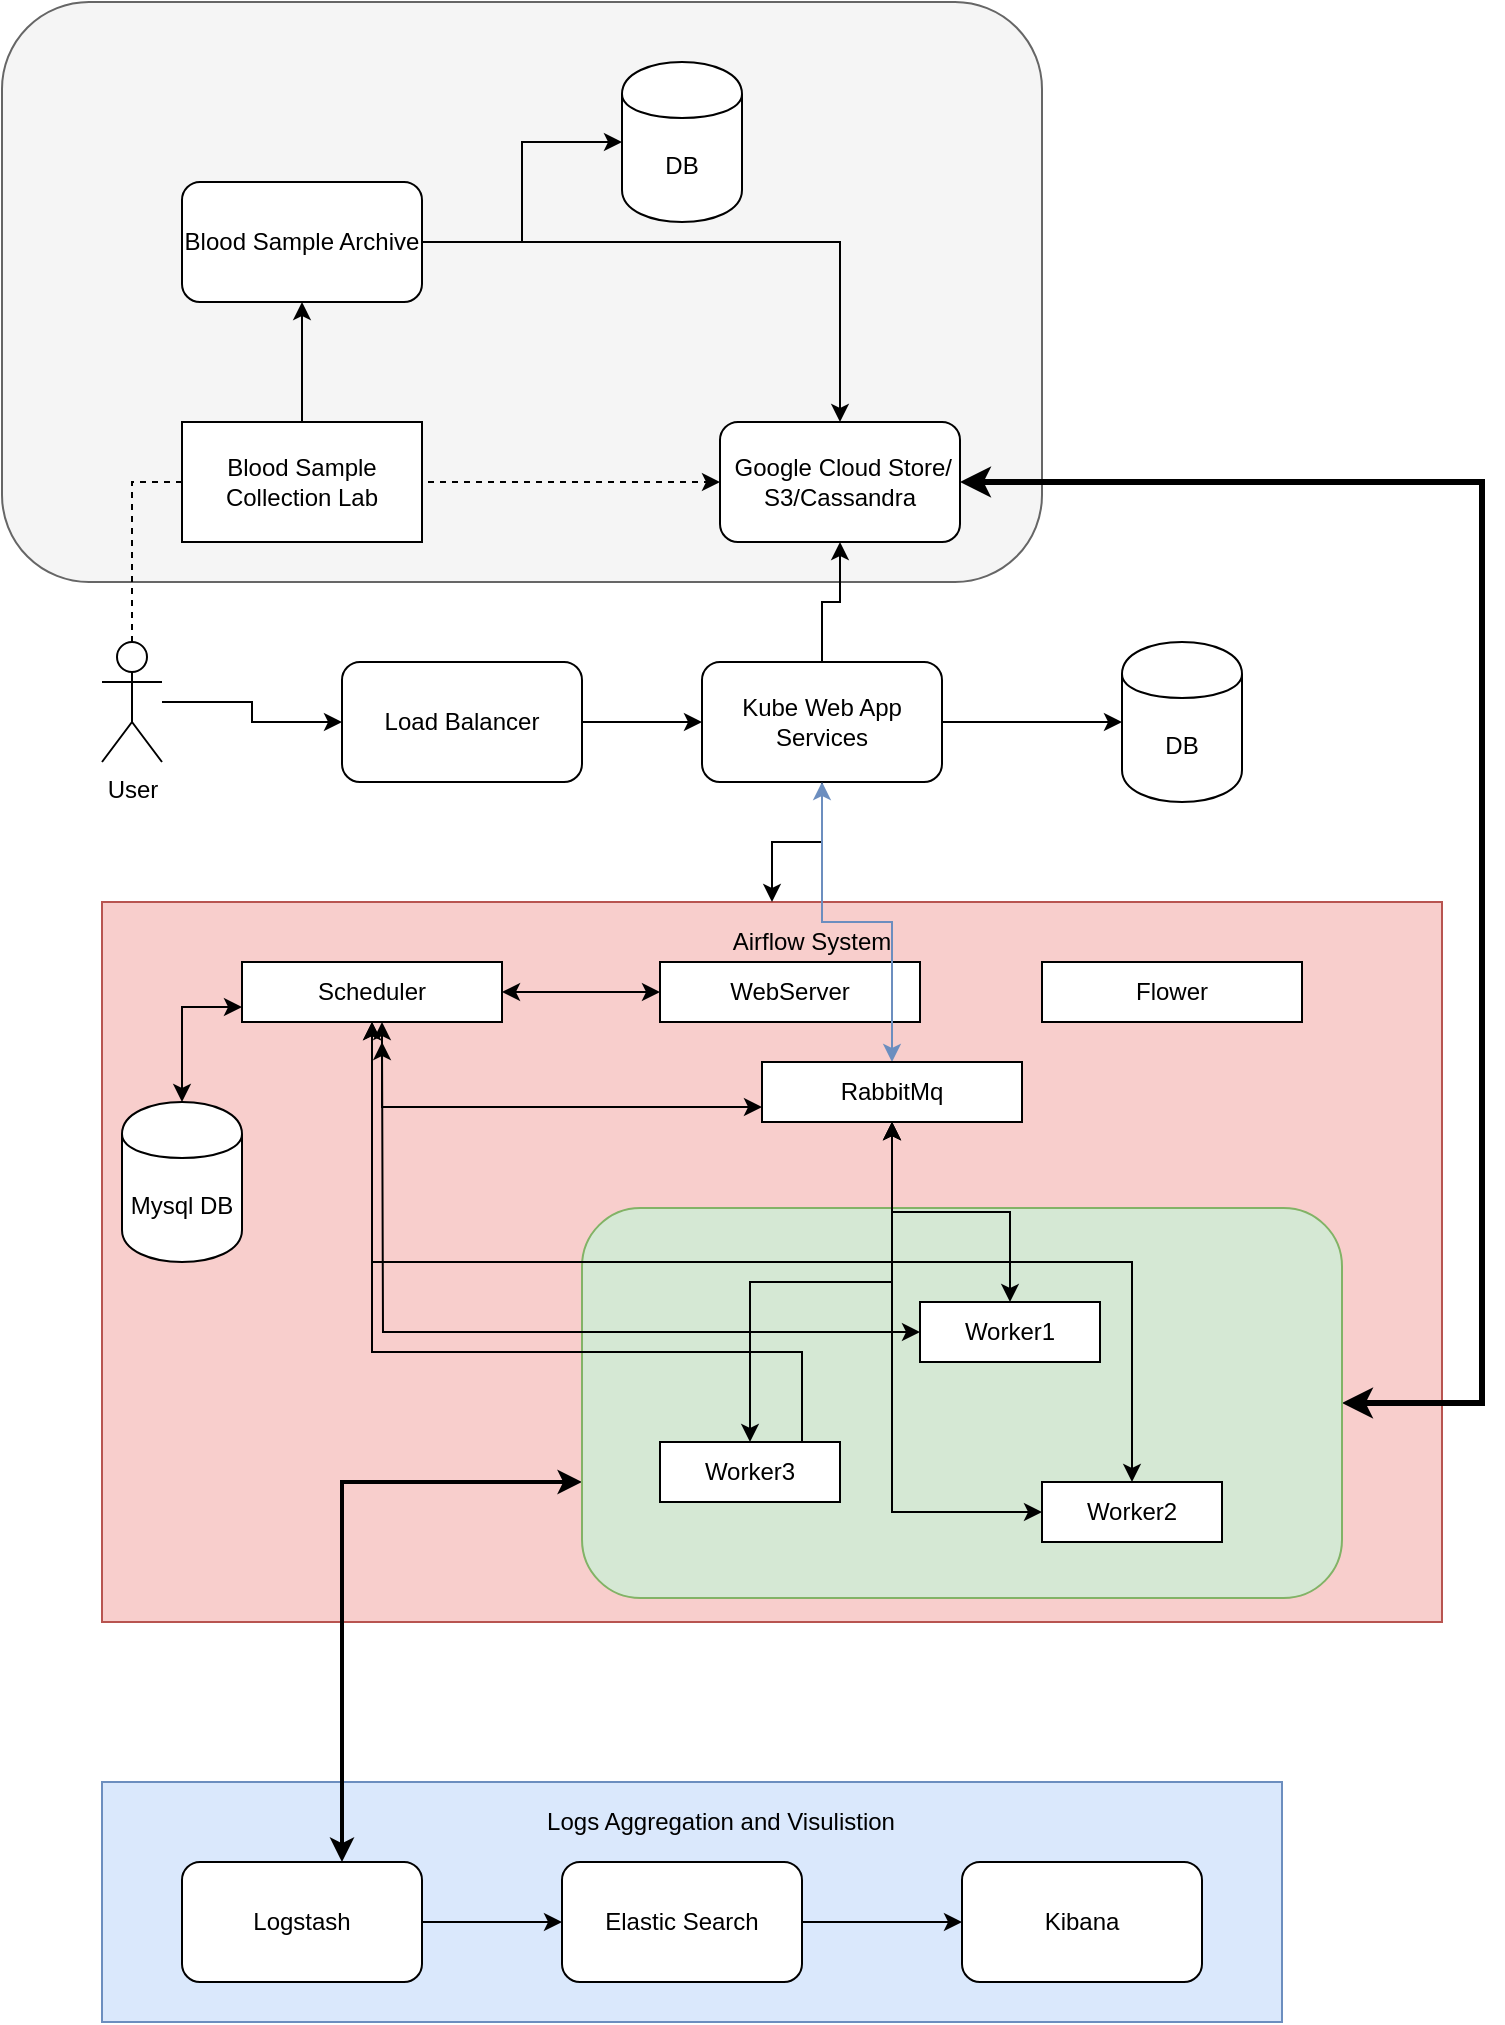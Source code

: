 <mxfile version="13.2.3" type="github">
  <diagram id="e9JqL2GU0M7pFtmjt0dD" name="Page-1">
    <mxGraphModel dx="1123" dy="1948" grid="1" gridSize="10" guides="1" tooltips="1" connect="1" arrows="1" fold="1" page="1" pageScale="1" pageWidth="827" pageHeight="1169" math="0" shadow="0">
      <root>
        <mxCell id="0" />
        <mxCell id="1" parent="0" />
        <mxCell id="sYjH_9GQrUQFs8xeZuBI-15" value="" style="rounded=1;whiteSpace=wrap;html=1;fillColor=#f5f5f5;strokeColor=#666666;fontColor=#333333;" vertex="1" parent="1">
          <mxGeometry x="20" y="-20" width="520" height="290" as="geometry" />
        </mxCell>
        <mxCell id="sYjH_9GQrUQFs8xeZuBI-5" value="" style="rounded=0;whiteSpace=wrap;html=1;fillColor=#dae8fc;strokeColor=#6c8ebf;" vertex="1" parent="1">
          <mxGeometry x="70" y="870" width="590" height="120" as="geometry" />
        </mxCell>
        <mxCell id="AEIvTNT1-IH5Jrjgt6RY-9" value="" style="rounded=0;whiteSpace=wrap;html=1;fillColor=#f8cecc;strokeColor=#b85450;" parent="1" vertex="1">
          <mxGeometry x="70" y="430" width="670" height="360" as="geometry" />
        </mxCell>
        <mxCell id="AEIvTNT1-IH5Jrjgt6RY-48" style="edgeStyle=orthogonalEdgeStyle;rounded=0;orthogonalLoop=1;jettySize=auto;html=1;entryX=1;entryY=0.5;entryDx=0;entryDy=0;startArrow=classic;startFill=1;strokeWidth=3;" parent="1" source="AEIvTNT1-IH5Jrjgt6RY-47" target="AEIvTNT1-IH5Jrjgt6RY-7" edge="1">
          <mxGeometry relative="1" as="geometry">
            <Array as="points">
              <mxPoint x="760" y="680" />
              <mxPoint x="760" y="220" />
            </Array>
          </mxGeometry>
        </mxCell>
        <mxCell id="sYjH_9GQrUQFs8xeZuBI-12" style="edgeStyle=orthogonalEdgeStyle;rounded=0;orthogonalLoop=1;jettySize=auto;html=1;startArrow=classic;startFill=1;strokeColor=#000000;strokeWidth=2;" edge="1" parent="1" source="AEIvTNT1-IH5Jrjgt6RY-47" target="sYjH_9GQrUQFs8xeZuBI-2">
          <mxGeometry relative="1" as="geometry">
            <Array as="points">
              <mxPoint x="190" y="720" />
            </Array>
          </mxGeometry>
        </mxCell>
        <mxCell id="AEIvTNT1-IH5Jrjgt6RY-47" value="" style="rounded=1;whiteSpace=wrap;html=1;fillColor=#d5e8d4;strokeColor=#82b366;" parent="1" vertex="1">
          <mxGeometry x="310" y="583" width="380" height="195" as="geometry" />
        </mxCell>
        <mxCell id="AEIvTNT1-IH5Jrjgt6RY-5" value="" style="edgeStyle=orthogonalEdgeStyle;rounded=0;orthogonalLoop=1;jettySize=auto;html=1;" parent="1" source="AEIvTNT1-IH5Jrjgt6RY-1" target="AEIvTNT1-IH5Jrjgt6RY-2" edge="1">
          <mxGeometry relative="1" as="geometry">
            <mxPoint x="180" y="330" as="targetPoint" />
          </mxGeometry>
        </mxCell>
        <mxCell id="AEIvTNT1-IH5Jrjgt6RY-16" value="" style="edgeStyle=orthogonalEdgeStyle;rounded=0;orthogonalLoop=1;jettySize=auto;html=1;entryX=0;entryY=0.5;entryDx=0;entryDy=0;dashed=1;" parent="1" source="AEIvTNT1-IH5Jrjgt6RY-1" target="AEIvTNT1-IH5Jrjgt6RY-7" edge="1">
          <mxGeometry relative="1" as="geometry">
            <mxPoint x="85" y="220" as="targetPoint" />
            <Array as="points">
              <mxPoint x="85" y="220" />
            </Array>
          </mxGeometry>
        </mxCell>
        <mxCell id="AEIvTNT1-IH5Jrjgt6RY-1" value="User&lt;br&gt;" style="shape=umlActor;verticalLabelPosition=bottom;labelBackgroundColor=#ffffff;verticalAlign=top;html=1;outlineConnect=0;" parent="1" vertex="1">
          <mxGeometry x="70" y="300" width="30" height="60" as="geometry" />
        </mxCell>
        <mxCell id="AEIvTNT1-IH5Jrjgt6RY-8" value="" style="edgeStyle=orthogonalEdgeStyle;rounded=0;orthogonalLoop=1;jettySize=auto;html=1;" parent="1" source="AEIvTNT1-IH5Jrjgt6RY-2" target="AEIvTNT1-IH5Jrjgt6RY-6" edge="1">
          <mxGeometry relative="1" as="geometry" />
        </mxCell>
        <mxCell id="AEIvTNT1-IH5Jrjgt6RY-2" value="Load Balancer" style="rounded=1;whiteSpace=wrap;html=1;" parent="1" vertex="1">
          <mxGeometry x="190" y="310" width="120" height="60" as="geometry" />
        </mxCell>
        <mxCell id="AEIvTNT1-IH5Jrjgt6RY-11" value="" style="edgeStyle=orthogonalEdgeStyle;rounded=0;orthogonalLoop=1;jettySize=auto;html=1;" parent="1" source="AEIvTNT1-IH5Jrjgt6RY-6" target="AEIvTNT1-IH5Jrjgt6RY-10" edge="1">
          <mxGeometry relative="1" as="geometry" />
        </mxCell>
        <mxCell id="AEIvTNT1-IH5Jrjgt6RY-14" value="" style="edgeStyle=orthogonalEdgeStyle;rounded=0;orthogonalLoop=1;jettySize=auto;html=1;" parent="1" source="AEIvTNT1-IH5Jrjgt6RY-6" target="AEIvTNT1-IH5Jrjgt6RY-7" edge="1">
          <mxGeometry relative="1" as="geometry" />
        </mxCell>
        <mxCell id="AEIvTNT1-IH5Jrjgt6RY-25" value="" style="edgeStyle=orthogonalEdgeStyle;rounded=0;orthogonalLoop=1;jettySize=auto;html=1;" parent="1" source="AEIvTNT1-IH5Jrjgt6RY-6" target="AEIvTNT1-IH5Jrjgt6RY-9" edge="1">
          <mxGeometry relative="1" as="geometry" />
        </mxCell>
        <mxCell id="AEIvTNT1-IH5Jrjgt6RY-6" value="Kube Web App Services" style="rounded=1;whiteSpace=wrap;html=1;" parent="1" vertex="1">
          <mxGeometry x="370" y="310" width="120" height="60" as="geometry" />
        </mxCell>
        <mxCell id="AEIvTNT1-IH5Jrjgt6RY-7" value="&amp;nbsp;Google Cloud Store/ S3/Cassandra" style="rounded=1;whiteSpace=wrap;html=1;" parent="1" vertex="1">
          <mxGeometry x="379" y="190" width="120" height="60" as="geometry" />
        </mxCell>
        <mxCell id="AEIvTNT1-IH5Jrjgt6RY-10" value="DB" style="shape=cylinder;whiteSpace=wrap;html=1;boundedLbl=1;backgroundOutline=1;" parent="1" vertex="1">
          <mxGeometry x="580" y="300" width="60" height="80" as="geometry" />
        </mxCell>
        <mxCell id="AEIvTNT1-IH5Jrjgt6RY-22" value="" style="edgeStyle=orthogonalEdgeStyle;rounded=0;orthogonalLoop=1;jettySize=auto;html=1;" parent="1" source="AEIvTNT1-IH5Jrjgt6RY-17" target="AEIvTNT1-IH5Jrjgt6RY-19" edge="1">
          <mxGeometry relative="1" as="geometry" />
        </mxCell>
        <mxCell id="AEIvTNT1-IH5Jrjgt6RY-17" value="Blood Sample Collection Lab" style="rounded=0;whiteSpace=wrap;html=1;" parent="1" vertex="1">
          <mxGeometry x="110" y="190" width="120" height="60" as="geometry" />
        </mxCell>
        <mxCell id="AEIvTNT1-IH5Jrjgt6RY-18" value="DB" style="shape=cylinder;whiteSpace=wrap;html=1;boundedLbl=1;backgroundOutline=1;" parent="1" vertex="1">
          <mxGeometry x="330" y="10" width="60" height="80" as="geometry" />
        </mxCell>
        <mxCell id="AEIvTNT1-IH5Jrjgt6RY-23" value="" style="edgeStyle=orthogonalEdgeStyle;rounded=0;orthogonalLoop=1;jettySize=auto;html=1;" parent="1" source="AEIvTNT1-IH5Jrjgt6RY-19" target="AEIvTNT1-IH5Jrjgt6RY-18" edge="1">
          <mxGeometry relative="1" as="geometry" />
        </mxCell>
        <mxCell id="AEIvTNT1-IH5Jrjgt6RY-24" style="edgeStyle=orthogonalEdgeStyle;rounded=0;orthogonalLoop=1;jettySize=auto;html=1;" parent="1" source="AEIvTNT1-IH5Jrjgt6RY-19" target="AEIvTNT1-IH5Jrjgt6RY-7" edge="1">
          <mxGeometry relative="1" as="geometry" />
        </mxCell>
        <mxCell id="AEIvTNT1-IH5Jrjgt6RY-19" value="Blood Sample Archive" style="rounded=1;whiteSpace=wrap;html=1;" parent="1" vertex="1">
          <mxGeometry x="110" y="70" width="120" height="60" as="geometry" />
        </mxCell>
        <mxCell id="AEIvTNT1-IH5Jrjgt6RY-26" value="Airflow System" style="text;html=1;strokeColor=none;fillColor=none;align=center;verticalAlign=middle;whiteSpace=wrap;rounded=0;" parent="1" vertex="1">
          <mxGeometry x="360" y="440" width="130" height="20" as="geometry" />
        </mxCell>
        <mxCell id="AEIvTNT1-IH5Jrjgt6RY-35" style="edgeStyle=orthogonalEdgeStyle;rounded=0;orthogonalLoop=1;jettySize=auto;html=1;entryX=0;entryY=0.75;entryDx=0;entryDy=0;startArrow=classic;startFill=1;" parent="1" source="AEIvTNT1-IH5Jrjgt6RY-27" target="AEIvTNT1-IH5Jrjgt6RY-30" edge="1">
          <mxGeometry relative="1" as="geometry">
            <Array as="points">
              <mxPoint x="210" y="533" />
            </Array>
          </mxGeometry>
        </mxCell>
        <mxCell id="AEIvTNT1-IH5Jrjgt6RY-42" style="edgeStyle=orthogonalEdgeStyle;rounded=0;orthogonalLoop=1;jettySize=auto;html=1;startArrow=classic;startFill=1;" parent="1" source="AEIvTNT1-IH5Jrjgt6RY-27" target="AEIvTNT1-IH5Jrjgt6RY-38" edge="1">
          <mxGeometry relative="1" as="geometry">
            <Array as="points">
              <mxPoint x="205" y="610" />
            </Array>
          </mxGeometry>
        </mxCell>
        <mxCell id="AEIvTNT1-IH5Jrjgt6RY-43" style="edgeStyle=orthogonalEdgeStyle;rounded=0;orthogonalLoop=1;jettySize=auto;html=1;entryX=0.5;entryY=0;entryDx=0;entryDy=0;startArrow=classic;startFill=1;" parent="1" source="AEIvTNT1-IH5Jrjgt6RY-27" target="AEIvTNT1-IH5Jrjgt6RY-39" edge="1">
          <mxGeometry relative="1" as="geometry">
            <Array as="points">
              <mxPoint x="205" y="655" />
              <mxPoint x="420" y="655" />
              <mxPoint x="420" y="720" />
            </Array>
          </mxGeometry>
        </mxCell>
        <mxCell id="AEIvTNT1-IH5Jrjgt6RY-27" value="Scheduler" style="rounded=0;whiteSpace=wrap;html=1;" parent="1" vertex="1">
          <mxGeometry x="140" y="460" width="130" height="30" as="geometry" />
        </mxCell>
        <mxCell id="AEIvTNT1-IH5Jrjgt6RY-31" style="edgeStyle=orthogonalEdgeStyle;rounded=0;orthogonalLoop=1;jettySize=auto;html=1;startArrow=classic;startFill=1;" parent="1" source="AEIvTNT1-IH5Jrjgt6RY-28" target="AEIvTNT1-IH5Jrjgt6RY-27" edge="1">
          <mxGeometry relative="1" as="geometry" />
        </mxCell>
        <mxCell id="AEIvTNT1-IH5Jrjgt6RY-28" value="WebServer" style="rounded=0;whiteSpace=wrap;html=1;" parent="1" vertex="1">
          <mxGeometry x="349" y="460" width="130" height="30" as="geometry" />
        </mxCell>
        <mxCell id="AEIvTNT1-IH5Jrjgt6RY-29" value="Flower" style="rounded=0;whiteSpace=wrap;html=1;" parent="1" vertex="1">
          <mxGeometry x="540" y="460" width="130" height="30" as="geometry" />
        </mxCell>
        <mxCell id="sYjH_9GQrUQFs8xeZuBI-13" style="edgeStyle=orthogonalEdgeStyle;rounded=0;orthogonalLoop=1;jettySize=auto;html=1;startArrow=classic;startFill=1;strokeColor=#6c8ebf;strokeWidth=1;fillColor=#dae8fc;" edge="1" parent="1" source="AEIvTNT1-IH5Jrjgt6RY-30" target="AEIvTNT1-IH5Jrjgt6RY-6">
          <mxGeometry relative="1" as="geometry" />
        </mxCell>
        <mxCell id="AEIvTNT1-IH5Jrjgt6RY-30" value="RabbitMq" style="rounded=0;whiteSpace=wrap;html=1;" parent="1" vertex="1">
          <mxGeometry x="400" y="510" width="130" height="30" as="geometry" />
        </mxCell>
        <mxCell id="AEIvTNT1-IH5Jrjgt6RY-33" style="edgeStyle=orthogonalEdgeStyle;rounded=0;orthogonalLoop=1;jettySize=auto;html=1;entryX=0;entryY=0.75;entryDx=0;entryDy=0;startArrow=classic;startFill=1;" parent="1" source="AEIvTNT1-IH5Jrjgt6RY-32" target="AEIvTNT1-IH5Jrjgt6RY-27" edge="1">
          <mxGeometry relative="1" as="geometry" />
        </mxCell>
        <mxCell id="AEIvTNT1-IH5Jrjgt6RY-32" value="Mysql DB" style="shape=cylinder;whiteSpace=wrap;html=1;boundedLbl=1;backgroundOutline=1;" parent="1" vertex="1">
          <mxGeometry x="80" y="530" width="60" height="80" as="geometry" />
        </mxCell>
        <mxCell id="AEIvTNT1-IH5Jrjgt6RY-41" style="edgeStyle=orthogonalEdgeStyle;rounded=0;orthogonalLoop=1;jettySize=auto;html=1;startArrow=classic;startFill=1;" parent="1" source="AEIvTNT1-IH5Jrjgt6RY-37" edge="1">
          <mxGeometry relative="1" as="geometry">
            <mxPoint x="210" y="500" as="targetPoint" />
          </mxGeometry>
        </mxCell>
        <mxCell id="AEIvTNT1-IH5Jrjgt6RY-44" style="edgeStyle=orthogonalEdgeStyle;rounded=0;orthogonalLoop=1;jettySize=auto;html=1;startArrow=classic;startFill=1;" parent="1" source="AEIvTNT1-IH5Jrjgt6RY-37" target="AEIvTNT1-IH5Jrjgt6RY-30" edge="1">
          <mxGeometry relative="1" as="geometry" />
        </mxCell>
        <mxCell id="AEIvTNT1-IH5Jrjgt6RY-37" value="Worker1" style="rounded=0;whiteSpace=wrap;html=1;" parent="1" vertex="1">
          <mxGeometry x="479" y="630" width="90" height="30" as="geometry" />
        </mxCell>
        <mxCell id="AEIvTNT1-IH5Jrjgt6RY-45" style="edgeStyle=orthogonalEdgeStyle;rounded=0;orthogonalLoop=1;jettySize=auto;html=1;startArrow=classic;startFill=1;" parent="1" source="AEIvTNT1-IH5Jrjgt6RY-38" target="AEIvTNT1-IH5Jrjgt6RY-30" edge="1">
          <mxGeometry relative="1" as="geometry" />
        </mxCell>
        <mxCell id="AEIvTNT1-IH5Jrjgt6RY-38" value="Worker2" style="rounded=0;whiteSpace=wrap;html=1;" parent="1" vertex="1">
          <mxGeometry x="540" y="720" width="90" height="30" as="geometry" />
        </mxCell>
        <mxCell id="AEIvTNT1-IH5Jrjgt6RY-46" style="edgeStyle=orthogonalEdgeStyle;rounded=0;orthogonalLoop=1;jettySize=auto;html=1;startArrow=classic;startFill=1;" parent="1" source="AEIvTNT1-IH5Jrjgt6RY-39" target="AEIvTNT1-IH5Jrjgt6RY-30" edge="1">
          <mxGeometry relative="1" as="geometry" />
        </mxCell>
        <mxCell id="AEIvTNT1-IH5Jrjgt6RY-39" value="Worker3" style="rounded=0;whiteSpace=wrap;html=1;" parent="1" vertex="1">
          <mxGeometry x="349" y="700" width="90" height="30" as="geometry" />
        </mxCell>
        <mxCell id="sYjH_9GQrUQFs8xeZuBI-6" value="" style="edgeStyle=orthogonalEdgeStyle;rounded=0;orthogonalLoop=1;jettySize=auto;html=1;" edge="1" parent="1" source="sYjH_9GQrUQFs8xeZuBI-2" target="sYjH_9GQrUQFs8xeZuBI-3">
          <mxGeometry relative="1" as="geometry" />
        </mxCell>
        <mxCell id="sYjH_9GQrUQFs8xeZuBI-2" value="Logstash" style="rounded=1;whiteSpace=wrap;html=1;" vertex="1" parent="1">
          <mxGeometry x="110" y="910" width="120" height="60" as="geometry" />
        </mxCell>
        <mxCell id="sYjH_9GQrUQFs8xeZuBI-10" value="" style="edgeStyle=orthogonalEdgeStyle;rounded=0;orthogonalLoop=1;jettySize=auto;html=1;" edge="1" parent="1" source="sYjH_9GQrUQFs8xeZuBI-3" target="sYjH_9GQrUQFs8xeZuBI-9">
          <mxGeometry relative="1" as="geometry" />
        </mxCell>
        <mxCell id="sYjH_9GQrUQFs8xeZuBI-3" value="Elastic Search" style="rounded=1;whiteSpace=wrap;html=1;" vertex="1" parent="1">
          <mxGeometry x="300" y="910" width="120" height="60" as="geometry" />
        </mxCell>
        <mxCell id="sYjH_9GQrUQFs8xeZuBI-9" value="Kibana" style="rounded=1;whiteSpace=wrap;html=1;" vertex="1" parent="1">
          <mxGeometry x="500" y="910" width="120" height="60" as="geometry" />
        </mxCell>
        <mxCell id="sYjH_9GQrUQFs8xeZuBI-14" value="Logs Aggregation and Visulistion" style="text;html=1;strokeColor=none;fillColor=none;align=center;verticalAlign=middle;whiteSpace=wrap;rounded=0;" vertex="1" parent="1">
          <mxGeometry x="269" y="880" width="221" height="20" as="geometry" />
        </mxCell>
      </root>
    </mxGraphModel>
  </diagram>
</mxfile>
